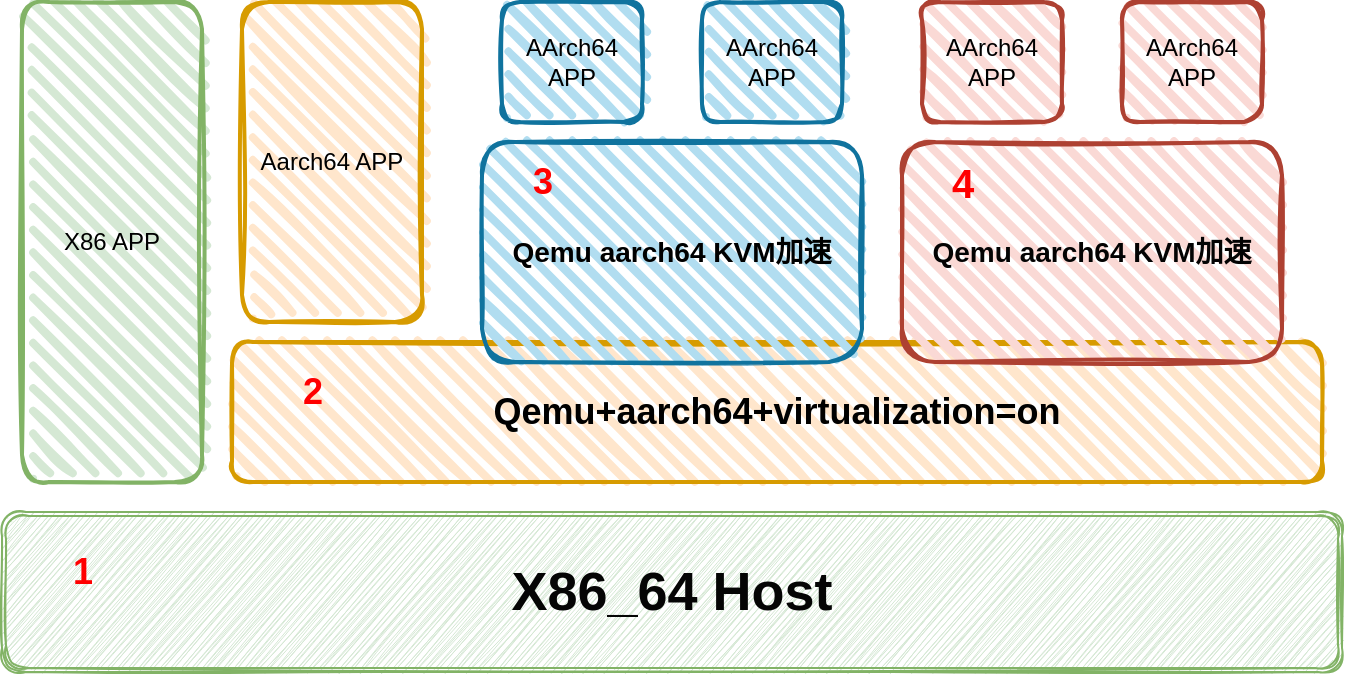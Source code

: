 <mxfile version="13.10.4" type="github">
  <diagram id="mQAeHGsvcNYUFSRuH0Bx" name="Page-1">
    <mxGraphModel dx="1350" dy="804" grid="1" gridSize="10" guides="1" tooltips="1" connect="1" arrows="1" fold="1" page="1" pageScale="1" pageWidth="827" pageHeight="1169" math="0" shadow="0">
      <root>
        <mxCell id="0" />
        <mxCell id="1" parent="0" />
        <mxCell id="bg-VzZmrl5f9JLL7aAXu-2" value="&lt;font style=&quot;font-size: 27px&quot; color=&quot;#050505&quot;&gt;&lt;b&gt;X86_64 Host&lt;br&gt;&lt;/b&gt;&lt;/font&gt;" style="shape=ext;double=1;rounded=1;whiteSpace=wrap;html=1;fillColor=#d5e8d4;strokeColor=#82b366;shadow=0;sketch=1;" vertex="1" parent="1">
          <mxGeometry x="100" y="545" width="670" height="80" as="geometry" />
        </mxCell>
        <mxCell id="bg-VzZmrl5f9JLL7aAXu-3" value="&lt;b&gt;&lt;font style=&quot;font-size: 18px&quot;&gt;Qemu+aarch64+virtualization=on&lt;/font&gt;&lt;/b&gt;" style="rounded=1;whiteSpace=wrap;html=1;strokeWidth=2;fillWeight=4;hachureGap=8;hachureAngle=45;fillColor=#ffe6cc;sketch=1;shadow=0;strokeColor=#d79b00;" vertex="1" parent="1">
          <mxGeometry x="215" y="460" width="545" height="70" as="geometry" />
        </mxCell>
        <mxCell id="bg-VzZmrl5f9JLL7aAXu-4" value="&lt;b&gt;&lt;font style=&quot;font-size: 14px&quot;&gt;Qemu aarch64 KVM加速&lt;/font&gt;&lt;/b&gt;" style="rounded=1;whiteSpace=wrap;html=1;strokeWidth=2;fillWeight=4;hachureGap=8;hachureAngle=45;fillColor=#b1ddf0;sketch=1;shadow=0;strokeColor=#10739e;" vertex="1" parent="1">
          <mxGeometry x="340" y="360" width="190" height="110" as="geometry" />
        </mxCell>
        <mxCell id="bg-VzZmrl5f9JLL7aAXu-7" value="&lt;font color=&quot;#030303&quot;&gt;&lt;b&gt;&lt;font style=&quot;font-size: 14px&quot;&gt;Qemu aarch64 KVM加速&lt;/font&gt;&lt;/b&gt;&lt;/font&gt;" style="rounded=1;whiteSpace=wrap;html=1;strokeWidth=2;fillWeight=4;hachureGap=8;hachureAngle=45;fillColor=#fad9d5;sketch=1;shadow=0;strokeColor=#ae4132;" vertex="1" parent="1">
          <mxGeometry x="550" y="360" width="190" height="110" as="geometry" />
        </mxCell>
        <mxCell id="bg-VzZmrl5f9JLL7aAXu-8" value="X86 APP" style="rounded=1;whiteSpace=wrap;html=1;strokeWidth=2;fillWeight=4;hachureGap=8;hachureAngle=45;fillColor=#d5e8d4;sketch=1;shadow=0;strokeColor=#82b366;" vertex="1" parent="1">
          <mxGeometry x="110" y="290" width="90" height="240" as="geometry" />
        </mxCell>
        <mxCell id="bg-VzZmrl5f9JLL7aAXu-10" value="Aarch64 APP" style="rounded=1;whiteSpace=wrap;html=1;strokeWidth=2;fillWeight=4;hachureGap=8;hachureAngle=45;fillColor=#ffe6cc;sketch=1;shadow=0;strokeColor=#d79b00;" vertex="1" parent="1">
          <mxGeometry x="220" y="290" width="90" height="160" as="geometry" />
        </mxCell>
        <mxCell id="bg-VzZmrl5f9JLL7aAXu-11" value="&lt;div&gt;AArch64&lt;/div&gt;&lt;div&gt;APP&lt;/div&gt;" style="rounded=1;whiteSpace=wrap;html=1;strokeWidth=2;fillWeight=4;hachureGap=8;hachureAngle=45;fillColor=#b1ddf0;sketch=1;shadow=0;strokeColor=#10739e;" vertex="1" parent="1">
          <mxGeometry x="350" y="290" width="70" height="60" as="geometry" />
        </mxCell>
        <mxCell id="bg-VzZmrl5f9JLL7aAXu-12" value="&lt;div&gt;AArch64&lt;/div&gt;&lt;div&gt;APP&lt;/div&gt;" style="rounded=1;whiteSpace=wrap;html=1;strokeWidth=2;fillWeight=4;hachureGap=8;hachureAngle=45;fillColor=#b1ddf0;sketch=1;shadow=0;strokeColor=#10739e;" vertex="1" parent="1">
          <mxGeometry x="450" y="290" width="70" height="60" as="geometry" />
        </mxCell>
        <mxCell id="bg-VzZmrl5f9JLL7aAXu-13" value="&lt;div&gt;AArch64&lt;/div&gt;&lt;div&gt;APP&lt;/div&gt;" style="rounded=1;whiteSpace=wrap;html=1;strokeWidth=2;fillWeight=4;hachureGap=8;hachureAngle=45;fillColor=#fad9d5;sketch=1;shadow=0;strokeColor=#ae4132;" vertex="1" parent="1">
          <mxGeometry x="560" y="290" width="70" height="60" as="geometry" />
        </mxCell>
        <mxCell id="bg-VzZmrl5f9JLL7aAXu-14" value="&lt;div&gt;AArch64&lt;/div&gt;&lt;div&gt;APP&lt;/div&gt;" style="rounded=1;whiteSpace=wrap;html=1;strokeWidth=2;fillWeight=4;hachureGap=8;hachureAngle=45;fillColor=#fad9d5;sketch=1;shadow=0;strokeColor=#ae4132;" vertex="1" parent="1">
          <mxGeometry x="660" y="290" width="70" height="60" as="geometry" />
        </mxCell>
        <mxCell id="bg-VzZmrl5f9JLL7aAXu-16" value="&lt;font style=&quot;font-size: 18px;&quot; color=&quot;#FF0000&quot;&gt;&lt;b style=&quot;font-size: 18px;&quot;&gt;1&lt;/b&gt;&lt;/font&gt;" style="text;html=1;resizable=0;autosize=1;align=center;verticalAlign=middle;points=[];fillColor=none;strokeColor=none;rounded=0;shadow=0;sketch=1;fontSize=18;" vertex="1" parent="1">
          <mxGeometry x="125" y="560" width="30" height="30" as="geometry" />
        </mxCell>
        <mxCell id="bg-VzZmrl5f9JLL7aAXu-19" value="&lt;font style=&quot;font-size: 18px;&quot; color=&quot;#FF0000&quot;&gt;&lt;b style=&quot;font-size: 18px;&quot;&gt;2&lt;/b&gt;&lt;/font&gt;" style="text;html=1;resizable=0;autosize=1;align=center;verticalAlign=middle;points=[];fillColor=none;strokeColor=none;rounded=0;shadow=0;sketch=1;fontSize=18;" vertex="1" parent="1">
          <mxGeometry x="240" y="470" width="30" height="30" as="geometry" />
        </mxCell>
        <mxCell id="bg-VzZmrl5f9JLL7aAXu-20" value="3" style="text;html=1;resizable=0;autosize=1;align=center;verticalAlign=middle;points=[];fillColor=none;strokeColor=none;rounded=0;shadow=0;sketch=1;fontSize=18;fontStyle=1;fontColor=#FF0000;" vertex="1" parent="1">
          <mxGeometry x="355" y="365" width="30" height="30" as="geometry" />
        </mxCell>
        <mxCell id="bg-VzZmrl5f9JLL7aAXu-21" value="4" style="text;html=1;resizable=0;autosize=1;align=center;verticalAlign=middle;points=[];fillColor=none;strokeColor=none;rounded=0;shadow=0;sketch=1;fontSize=20;fontStyle=1;fontColor=#FF0000;" vertex="1" parent="1">
          <mxGeometry x="565" y="365" width="30" height="30" as="geometry" />
        </mxCell>
      </root>
    </mxGraphModel>
  </diagram>
</mxfile>
